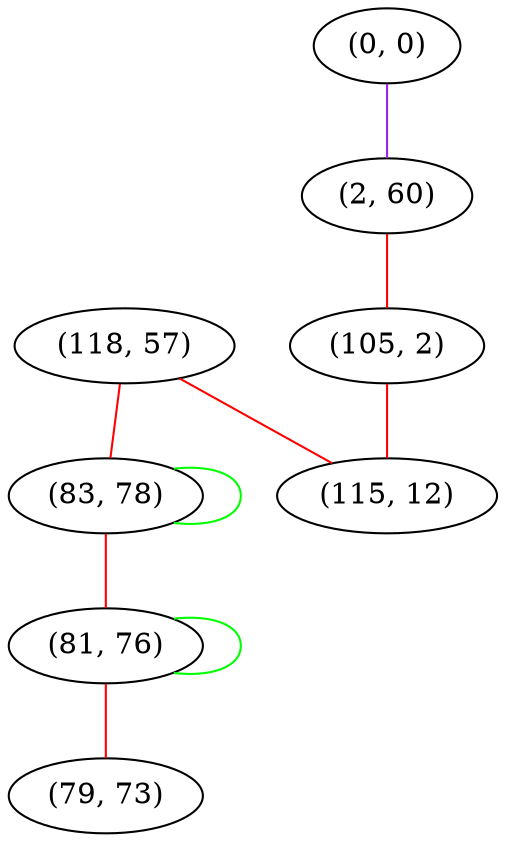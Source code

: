 graph "" {
"(118, 57)";
"(0, 0)";
"(2, 60)";
"(105, 2)";
"(83, 78)";
"(115, 12)";
"(81, 76)";
"(79, 73)";
"(118, 57)" -- "(115, 12)"  [color=red, key=0, weight=1];
"(118, 57)" -- "(83, 78)"  [color=red, key=0, weight=1];
"(0, 0)" -- "(2, 60)"  [color=purple, key=0, weight=4];
"(2, 60)" -- "(105, 2)"  [color=red, key=0, weight=1];
"(105, 2)" -- "(115, 12)"  [color=red, key=0, weight=1];
"(83, 78)" -- "(81, 76)"  [color=red, key=0, weight=1];
"(83, 78)" -- "(83, 78)"  [color=green, key=0, weight=2];
"(81, 76)" -- "(81, 76)"  [color=green, key=0, weight=2];
"(81, 76)" -- "(79, 73)"  [color=red, key=0, weight=1];
}
